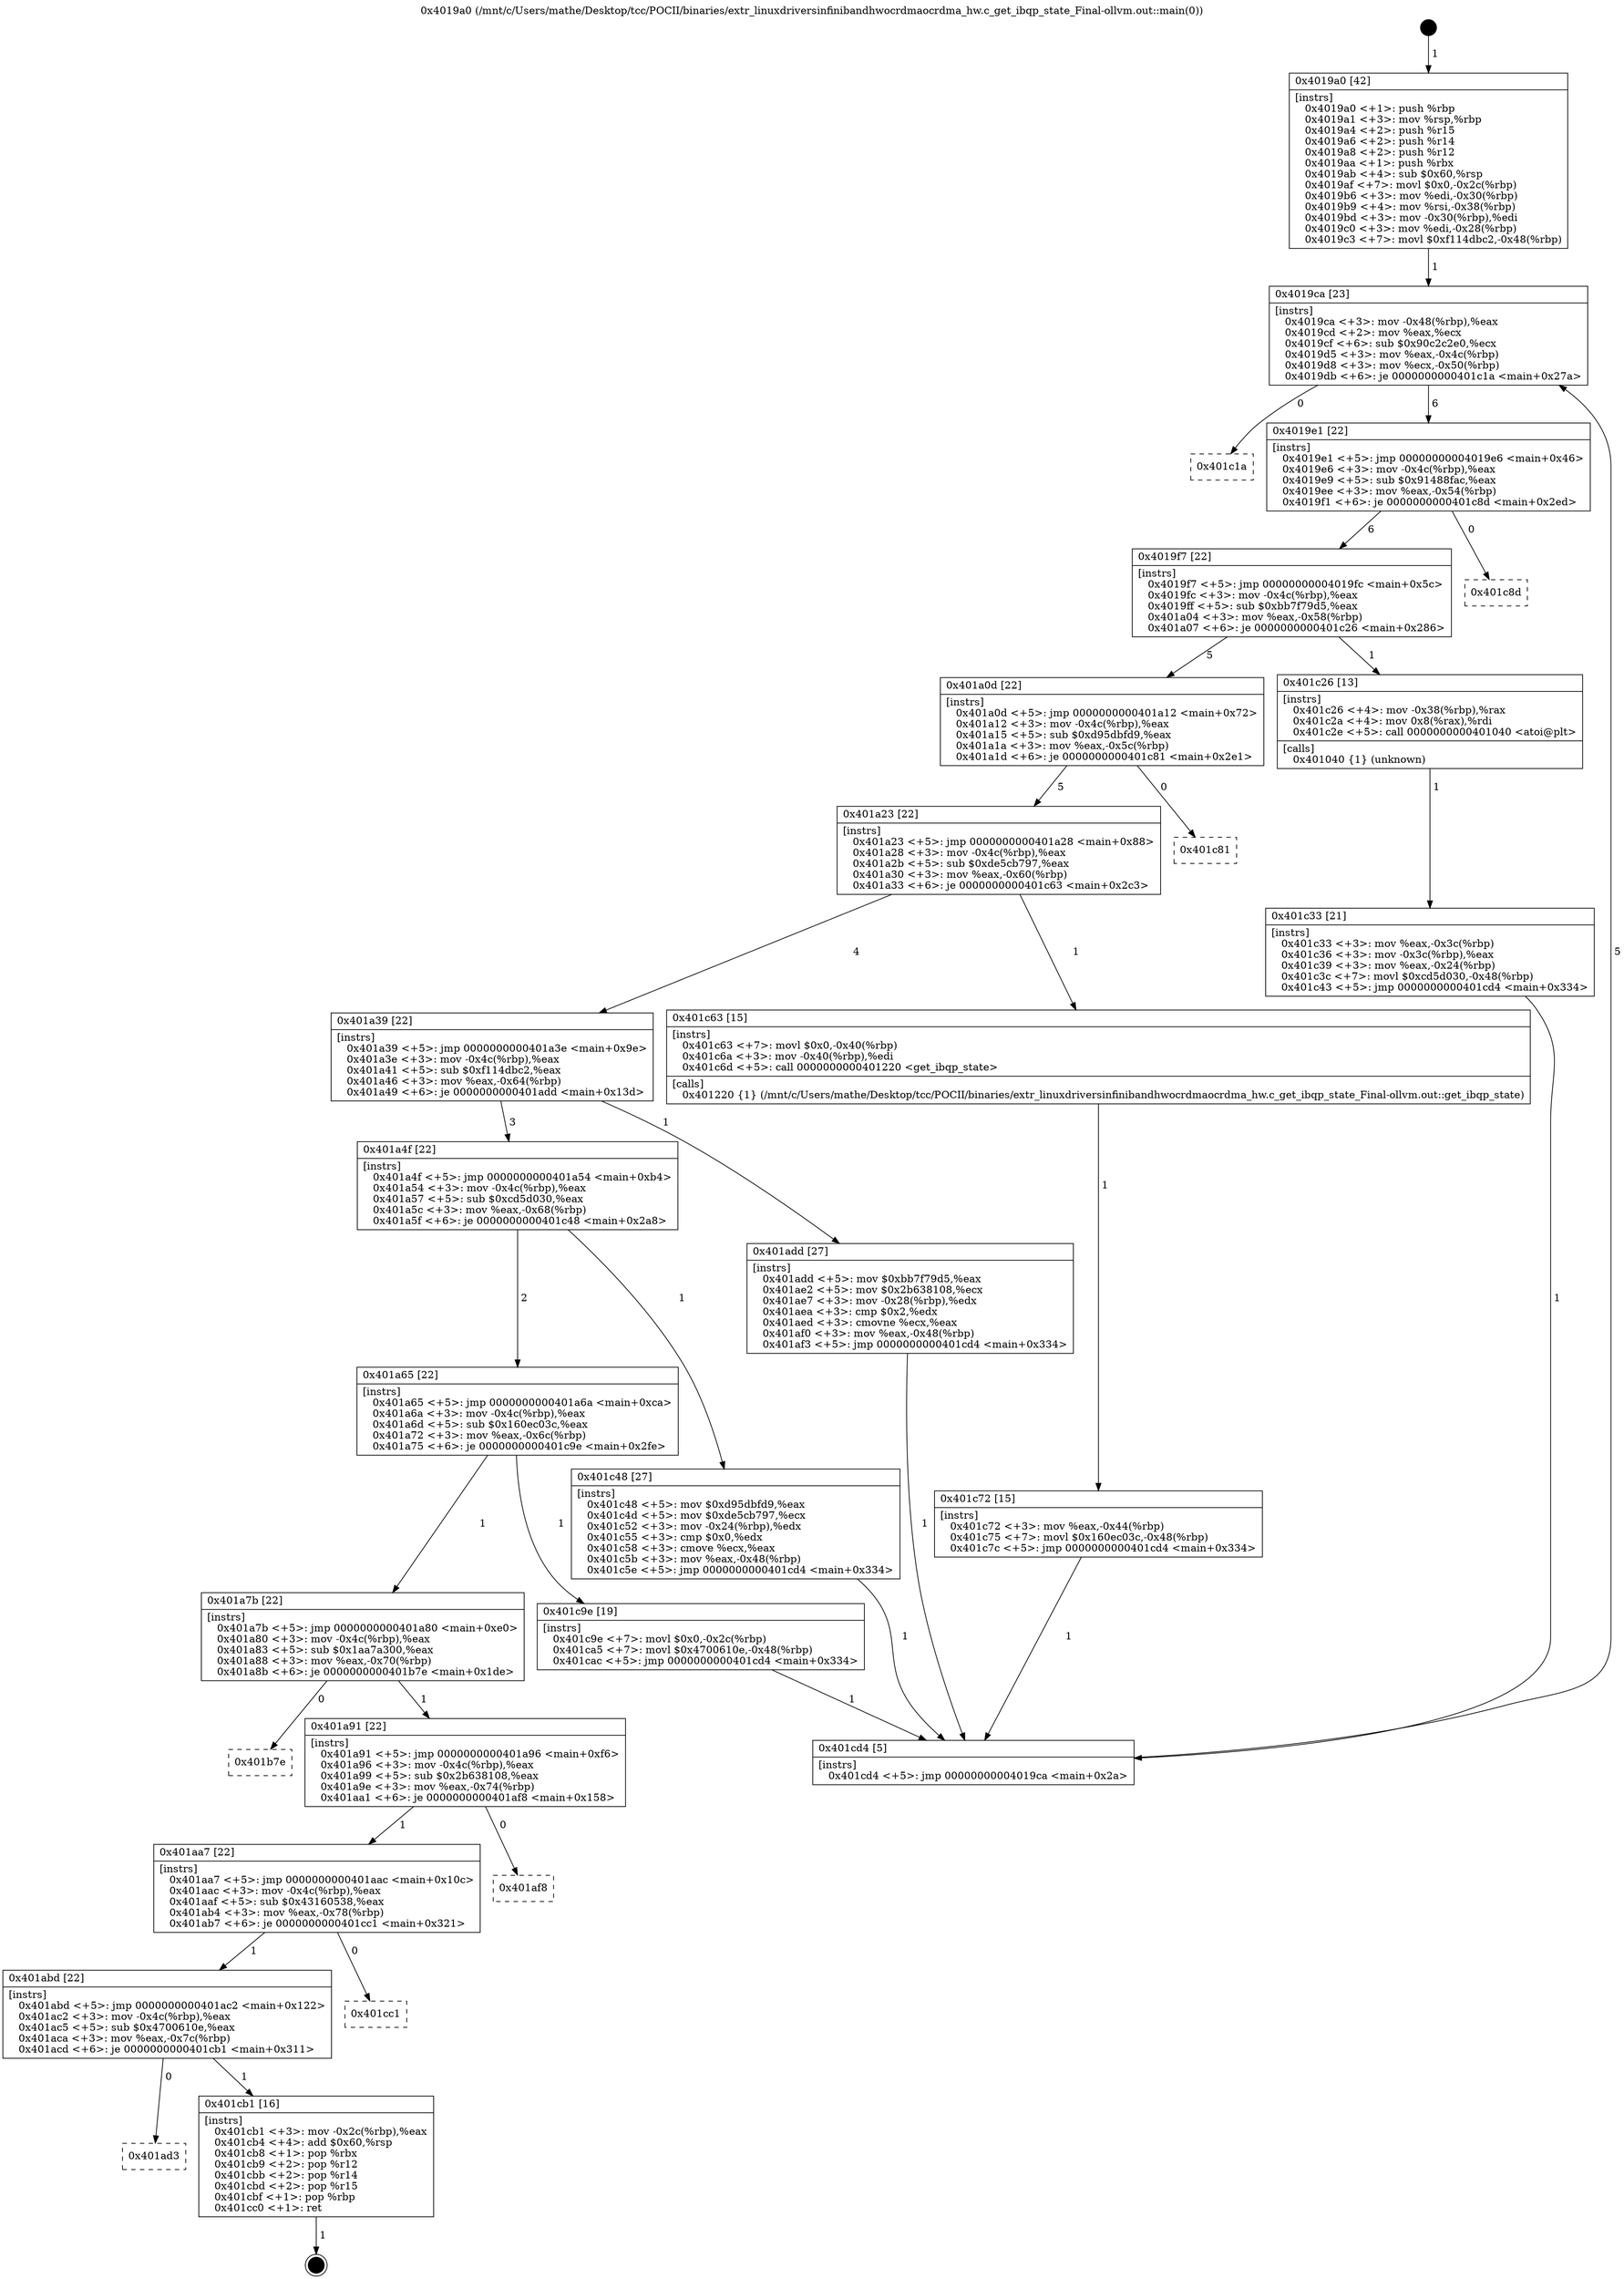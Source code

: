 digraph "0x4019a0" {
  label = "0x4019a0 (/mnt/c/Users/mathe/Desktop/tcc/POCII/binaries/extr_linuxdriversinfinibandhwocrdmaocrdma_hw.c_get_ibqp_state_Final-ollvm.out::main(0))"
  labelloc = "t"
  node[shape=record]

  Entry [label="",width=0.3,height=0.3,shape=circle,fillcolor=black,style=filled]
  "0x4019ca" [label="{
     0x4019ca [23]\l
     | [instrs]\l
     &nbsp;&nbsp;0x4019ca \<+3\>: mov -0x48(%rbp),%eax\l
     &nbsp;&nbsp;0x4019cd \<+2\>: mov %eax,%ecx\l
     &nbsp;&nbsp;0x4019cf \<+6\>: sub $0x90c2c2e0,%ecx\l
     &nbsp;&nbsp;0x4019d5 \<+3\>: mov %eax,-0x4c(%rbp)\l
     &nbsp;&nbsp;0x4019d8 \<+3\>: mov %ecx,-0x50(%rbp)\l
     &nbsp;&nbsp;0x4019db \<+6\>: je 0000000000401c1a \<main+0x27a\>\l
  }"]
  "0x401c1a" [label="{
     0x401c1a\l
  }", style=dashed]
  "0x4019e1" [label="{
     0x4019e1 [22]\l
     | [instrs]\l
     &nbsp;&nbsp;0x4019e1 \<+5\>: jmp 00000000004019e6 \<main+0x46\>\l
     &nbsp;&nbsp;0x4019e6 \<+3\>: mov -0x4c(%rbp),%eax\l
     &nbsp;&nbsp;0x4019e9 \<+5\>: sub $0x91488fac,%eax\l
     &nbsp;&nbsp;0x4019ee \<+3\>: mov %eax,-0x54(%rbp)\l
     &nbsp;&nbsp;0x4019f1 \<+6\>: je 0000000000401c8d \<main+0x2ed\>\l
  }"]
  Exit [label="",width=0.3,height=0.3,shape=circle,fillcolor=black,style=filled,peripheries=2]
  "0x401c8d" [label="{
     0x401c8d\l
  }", style=dashed]
  "0x4019f7" [label="{
     0x4019f7 [22]\l
     | [instrs]\l
     &nbsp;&nbsp;0x4019f7 \<+5\>: jmp 00000000004019fc \<main+0x5c\>\l
     &nbsp;&nbsp;0x4019fc \<+3\>: mov -0x4c(%rbp),%eax\l
     &nbsp;&nbsp;0x4019ff \<+5\>: sub $0xbb7f79d5,%eax\l
     &nbsp;&nbsp;0x401a04 \<+3\>: mov %eax,-0x58(%rbp)\l
     &nbsp;&nbsp;0x401a07 \<+6\>: je 0000000000401c26 \<main+0x286\>\l
  }"]
  "0x401ad3" [label="{
     0x401ad3\l
  }", style=dashed]
  "0x401c26" [label="{
     0x401c26 [13]\l
     | [instrs]\l
     &nbsp;&nbsp;0x401c26 \<+4\>: mov -0x38(%rbp),%rax\l
     &nbsp;&nbsp;0x401c2a \<+4\>: mov 0x8(%rax),%rdi\l
     &nbsp;&nbsp;0x401c2e \<+5\>: call 0000000000401040 \<atoi@plt\>\l
     | [calls]\l
     &nbsp;&nbsp;0x401040 \{1\} (unknown)\l
  }"]
  "0x401a0d" [label="{
     0x401a0d [22]\l
     | [instrs]\l
     &nbsp;&nbsp;0x401a0d \<+5\>: jmp 0000000000401a12 \<main+0x72\>\l
     &nbsp;&nbsp;0x401a12 \<+3\>: mov -0x4c(%rbp),%eax\l
     &nbsp;&nbsp;0x401a15 \<+5\>: sub $0xd95dbfd9,%eax\l
     &nbsp;&nbsp;0x401a1a \<+3\>: mov %eax,-0x5c(%rbp)\l
     &nbsp;&nbsp;0x401a1d \<+6\>: je 0000000000401c81 \<main+0x2e1\>\l
  }"]
  "0x401cb1" [label="{
     0x401cb1 [16]\l
     | [instrs]\l
     &nbsp;&nbsp;0x401cb1 \<+3\>: mov -0x2c(%rbp),%eax\l
     &nbsp;&nbsp;0x401cb4 \<+4\>: add $0x60,%rsp\l
     &nbsp;&nbsp;0x401cb8 \<+1\>: pop %rbx\l
     &nbsp;&nbsp;0x401cb9 \<+2\>: pop %r12\l
     &nbsp;&nbsp;0x401cbb \<+2\>: pop %r14\l
     &nbsp;&nbsp;0x401cbd \<+2\>: pop %r15\l
     &nbsp;&nbsp;0x401cbf \<+1\>: pop %rbp\l
     &nbsp;&nbsp;0x401cc0 \<+1\>: ret\l
  }"]
  "0x401c81" [label="{
     0x401c81\l
  }", style=dashed]
  "0x401a23" [label="{
     0x401a23 [22]\l
     | [instrs]\l
     &nbsp;&nbsp;0x401a23 \<+5\>: jmp 0000000000401a28 \<main+0x88\>\l
     &nbsp;&nbsp;0x401a28 \<+3\>: mov -0x4c(%rbp),%eax\l
     &nbsp;&nbsp;0x401a2b \<+5\>: sub $0xde5cb797,%eax\l
     &nbsp;&nbsp;0x401a30 \<+3\>: mov %eax,-0x60(%rbp)\l
     &nbsp;&nbsp;0x401a33 \<+6\>: je 0000000000401c63 \<main+0x2c3\>\l
  }"]
  "0x401abd" [label="{
     0x401abd [22]\l
     | [instrs]\l
     &nbsp;&nbsp;0x401abd \<+5\>: jmp 0000000000401ac2 \<main+0x122\>\l
     &nbsp;&nbsp;0x401ac2 \<+3\>: mov -0x4c(%rbp),%eax\l
     &nbsp;&nbsp;0x401ac5 \<+5\>: sub $0x4700610e,%eax\l
     &nbsp;&nbsp;0x401aca \<+3\>: mov %eax,-0x7c(%rbp)\l
     &nbsp;&nbsp;0x401acd \<+6\>: je 0000000000401cb1 \<main+0x311\>\l
  }"]
  "0x401c63" [label="{
     0x401c63 [15]\l
     | [instrs]\l
     &nbsp;&nbsp;0x401c63 \<+7\>: movl $0x0,-0x40(%rbp)\l
     &nbsp;&nbsp;0x401c6a \<+3\>: mov -0x40(%rbp),%edi\l
     &nbsp;&nbsp;0x401c6d \<+5\>: call 0000000000401220 \<get_ibqp_state\>\l
     | [calls]\l
     &nbsp;&nbsp;0x401220 \{1\} (/mnt/c/Users/mathe/Desktop/tcc/POCII/binaries/extr_linuxdriversinfinibandhwocrdmaocrdma_hw.c_get_ibqp_state_Final-ollvm.out::get_ibqp_state)\l
  }"]
  "0x401a39" [label="{
     0x401a39 [22]\l
     | [instrs]\l
     &nbsp;&nbsp;0x401a39 \<+5\>: jmp 0000000000401a3e \<main+0x9e\>\l
     &nbsp;&nbsp;0x401a3e \<+3\>: mov -0x4c(%rbp),%eax\l
     &nbsp;&nbsp;0x401a41 \<+5\>: sub $0xf114dbc2,%eax\l
     &nbsp;&nbsp;0x401a46 \<+3\>: mov %eax,-0x64(%rbp)\l
     &nbsp;&nbsp;0x401a49 \<+6\>: je 0000000000401add \<main+0x13d\>\l
  }"]
  "0x401cc1" [label="{
     0x401cc1\l
  }", style=dashed]
  "0x401add" [label="{
     0x401add [27]\l
     | [instrs]\l
     &nbsp;&nbsp;0x401add \<+5\>: mov $0xbb7f79d5,%eax\l
     &nbsp;&nbsp;0x401ae2 \<+5\>: mov $0x2b638108,%ecx\l
     &nbsp;&nbsp;0x401ae7 \<+3\>: mov -0x28(%rbp),%edx\l
     &nbsp;&nbsp;0x401aea \<+3\>: cmp $0x2,%edx\l
     &nbsp;&nbsp;0x401aed \<+3\>: cmovne %ecx,%eax\l
     &nbsp;&nbsp;0x401af0 \<+3\>: mov %eax,-0x48(%rbp)\l
     &nbsp;&nbsp;0x401af3 \<+5\>: jmp 0000000000401cd4 \<main+0x334\>\l
  }"]
  "0x401a4f" [label="{
     0x401a4f [22]\l
     | [instrs]\l
     &nbsp;&nbsp;0x401a4f \<+5\>: jmp 0000000000401a54 \<main+0xb4\>\l
     &nbsp;&nbsp;0x401a54 \<+3\>: mov -0x4c(%rbp),%eax\l
     &nbsp;&nbsp;0x401a57 \<+5\>: sub $0xcd5d030,%eax\l
     &nbsp;&nbsp;0x401a5c \<+3\>: mov %eax,-0x68(%rbp)\l
     &nbsp;&nbsp;0x401a5f \<+6\>: je 0000000000401c48 \<main+0x2a8\>\l
  }"]
  "0x401cd4" [label="{
     0x401cd4 [5]\l
     | [instrs]\l
     &nbsp;&nbsp;0x401cd4 \<+5\>: jmp 00000000004019ca \<main+0x2a\>\l
  }"]
  "0x4019a0" [label="{
     0x4019a0 [42]\l
     | [instrs]\l
     &nbsp;&nbsp;0x4019a0 \<+1\>: push %rbp\l
     &nbsp;&nbsp;0x4019a1 \<+3\>: mov %rsp,%rbp\l
     &nbsp;&nbsp;0x4019a4 \<+2\>: push %r15\l
     &nbsp;&nbsp;0x4019a6 \<+2\>: push %r14\l
     &nbsp;&nbsp;0x4019a8 \<+2\>: push %r12\l
     &nbsp;&nbsp;0x4019aa \<+1\>: push %rbx\l
     &nbsp;&nbsp;0x4019ab \<+4\>: sub $0x60,%rsp\l
     &nbsp;&nbsp;0x4019af \<+7\>: movl $0x0,-0x2c(%rbp)\l
     &nbsp;&nbsp;0x4019b6 \<+3\>: mov %edi,-0x30(%rbp)\l
     &nbsp;&nbsp;0x4019b9 \<+4\>: mov %rsi,-0x38(%rbp)\l
     &nbsp;&nbsp;0x4019bd \<+3\>: mov -0x30(%rbp),%edi\l
     &nbsp;&nbsp;0x4019c0 \<+3\>: mov %edi,-0x28(%rbp)\l
     &nbsp;&nbsp;0x4019c3 \<+7\>: movl $0xf114dbc2,-0x48(%rbp)\l
  }"]
  "0x401c33" [label="{
     0x401c33 [21]\l
     | [instrs]\l
     &nbsp;&nbsp;0x401c33 \<+3\>: mov %eax,-0x3c(%rbp)\l
     &nbsp;&nbsp;0x401c36 \<+3\>: mov -0x3c(%rbp),%eax\l
     &nbsp;&nbsp;0x401c39 \<+3\>: mov %eax,-0x24(%rbp)\l
     &nbsp;&nbsp;0x401c3c \<+7\>: movl $0xcd5d030,-0x48(%rbp)\l
     &nbsp;&nbsp;0x401c43 \<+5\>: jmp 0000000000401cd4 \<main+0x334\>\l
  }"]
  "0x401aa7" [label="{
     0x401aa7 [22]\l
     | [instrs]\l
     &nbsp;&nbsp;0x401aa7 \<+5\>: jmp 0000000000401aac \<main+0x10c\>\l
     &nbsp;&nbsp;0x401aac \<+3\>: mov -0x4c(%rbp),%eax\l
     &nbsp;&nbsp;0x401aaf \<+5\>: sub $0x43160538,%eax\l
     &nbsp;&nbsp;0x401ab4 \<+3\>: mov %eax,-0x78(%rbp)\l
     &nbsp;&nbsp;0x401ab7 \<+6\>: je 0000000000401cc1 \<main+0x321\>\l
  }"]
  "0x401c48" [label="{
     0x401c48 [27]\l
     | [instrs]\l
     &nbsp;&nbsp;0x401c48 \<+5\>: mov $0xd95dbfd9,%eax\l
     &nbsp;&nbsp;0x401c4d \<+5\>: mov $0xde5cb797,%ecx\l
     &nbsp;&nbsp;0x401c52 \<+3\>: mov -0x24(%rbp),%edx\l
     &nbsp;&nbsp;0x401c55 \<+3\>: cmp $0x0,%edx\l
     &nbsp;&nbsp;0x401c58 \<+3\>: cmove %ecx,%eax\l
     &nbsp;&nbsp;0x401c5b \<+3\>: mov %eax,-0x48(%rbp)\l
     &nbsp;&nbsp;0x401c5e \<+5\>: jmp 0000000000401cd4 \<main+0x334\>\l
  }"]
  "0x401a65" [label="{
     0x401a65 [22]\l
     | [instrs]\l
     &nbsp;&nbsp;0x401a65 \<+5\>: jmp 0000000000401a6a \<main+0xca\>\l
     &nbsp;&nbsp;0x401a6a \<+3\>: mov -0x4c(%rbp),%eax\l
     &nbsp;&nbsp;0x401a6d \<+5\>: sub $0x160ec03c,%eax\l
     &nbsp;&nbsp;0x401a72 \<+3\>: mov %eax,-0x6c(%rbp)\l
     &nbsp;&nbsp;0x401a75 \<+6\>: je 0000000000401c9e \<main+0x2fe\>\l
  }"]
  "0x401c72" [label="{
     0x401c72 [15]\l
     | [instrs]\l
     &nbsp;&nbsp;0x401c72 \<+3\>: mov %eax,-0x44(%rbp)\l
     &nbsp;&nbsp;0x401c75 \<+7\>: movl $0x160ec03c,-0x48(%rbp)\l
     &nbsp;&nbsp;0x401c7c \<+5\>: jmp 0000000000401cd4 \<main+0x334\>\l
  }"]
  "0x401af8" [label="{
     0x401af8\l
  }", style=dashed]
  "0x401c9e" [label="{
     0x401c9e [19]\l
     | [instrs]\l
     &nbsp;&nbsp;0x401c9e \<+7\>: movl $0x0,-0x2c(%rbp)\l
     &nbsp;&nbsp;0x401ca5 \<+7\>: movl $0x4700610e,-0x48(%rbp)\l
     &nbsp;&nbsp;0x401cac \<+5\>: jmp 0000000000401cd4 \<main+0x334\>\l
  }"]
  "0x401a7b" [label="{
     0x401a7b [22]\l
     | [instrs]\l
     &nbsp;&nbsp;0x401a7b \<+5\>: jmp 0000000000401a80 \<main+0xe0\>\l
     &nbsp;&nbsp;0x401a80 \<+3\>: mov -0x4c(%rbp),%eax\l
     &nbsp;&nbsp;0x401a83 \<+5\>: sub $0x1aa7a300,%eax\l
     &nbsp;&nbsp;0x401a88 \<+3\>: mov %eax,-0x70(%rbp)\l
     &nbsp;&nbsp;0x401a8b \<+6\>: je 0000000000401b7e \<main+0x1de\>\l
  }"]
  "0x401a91" [label="{
     0x401a91 [22]\l
     | [instrs]\l
     &nbsp;&nbsp;0x401a91 \<+5\>: jmp 0000000000401a96 \<main+0xf6\>\l
     &nbsp;&nbsp;0x401a96 \<+3\>: mov -0x4c(%rbp),%eax\l
     &nbsp;&nbsp;0x401a99 \<+5\>: sub $0x2b638108,%eax\l
     &nbsp;&nbsp;0x401a9e \<+3\>: mov %eax,-0x74(%rbp)\l
     &nbsp;&nbsp;0x401aa1 \<+6\>: je 0000000000401af8 \<main+0x158\>\l
  }"]
  "0x401b7e" [label="{
     0x401b7e\l
  }", style=dashed]
  Entry -> "0x4019a0" [label=" 1"]
  "0x4019ca" -> "0x401c1a" [label=" 0"]
  "0x4019ca" -> "0x4019e1" [label=" 6"]
  "0x401cb1" -> Exit [label=" 1"]
  "0x4019e1" -> "0x401c8d" [label=" 0"]
  "0x4019e1" -> "0x4019f7" [label=" 6"]
  "0x401abd" -> "0x401ad3" [label=" 0"]
  "0x4019f7" -> "0x401c26" [label=" 1"]
  "0x4019f7" -> "0x401a0d" [label=" 5"]
  "0x401abd" -> "0x401cb1" [label=" 1"]
  "0x401a0d" -> "0x401c81" [label=" 0"]
  "0x401a0d" -> "0x401a23" [label=" 5"]
  "0x401aa7" -> "0x401abd" [label=" 1"]
  "0x401a23" -> "0x401c63" [label=" 1"]
  "0x401a23" -> "0x401a39" [label=" 4"]
  "0x401aa7" -> "0x401cc1" [label=" 0"]
  "0x401a39" -> "0x401add" [label=" 1"]
  "0x401a39" -> "0x401a4f" [label=" 3"]
  "0x401add" -> "0x401cd4" [label=" 1"]
  "0x4019a0" -> "0x4019ca" [label=" 1"]
  "0x401cd4" -> "0x4019ca" [label=" 5"]
  "0x401c26" -> "0x401c33" [label=" 1"]
  "0x401c33" -> "0x401cd4" [label=" 1"]
  "0x401a91" -> "0x401aa7" [label=" 1"]
  "0x401a4f" -> "0x401c48" [label=" 1"]
  "0x401a4f" -> "0x401a65" [label=" 2"]
  "0x401c48" -> "0x401cd4" [label=" 1"]
  "0x401c63" -> "0x401c72" [label=" 1"]
  "0x401c72" -> "0x401cd4" [label=" 1"]
  "0x401a91" -> "0x401af8" [label=" 0"]
  "0x401a65" -> "0x401c9e" [label=" 1"]
  "0x401a65" -> "0x401a7b" [label=" 1"]
  "0x401c9e" -> "0x401cd4" [label=" 1"]
  "0x401a7b" -> "0x401a91" [label=" 1"]
  "0x401a7b" -> "0x401b7e" [label=" 0"]
}
